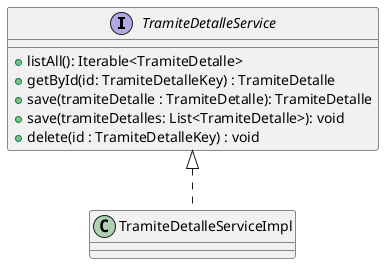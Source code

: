@startuml TramiteDetalleService
interface TramiteDetalleService {
 + listAll(): Iterable<TramiteDetalle>
 + getById(id: TramiteDetalleKey) : TramiteDetalle
 + save(tramiteDetalle : TramiteDetalle): TramiteDetalle
 + save(tramiteDetalles: List<TramiteDetalle>): void
 + delete(id : TramiteDetalleKey) : void
}
TramiteDetalleService <|.. TramiteDetalleServiceImpl
@enduml